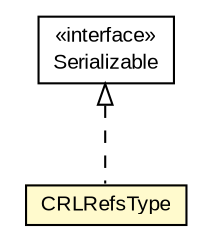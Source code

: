 #!/usr/local/bin/dot
#
# Class diagram 
# Generated by UMLGraph version R5_6-24-gf6e263 (http://www.umlgraph.org/)
#

digraph G {
	edge [fontname="arial",fontsize=10,labelfontname="arial",labelfontsize=10];
	node [fontname="arial",fontsize=10,shape=plaintext];
	nodesep=0.25;
	ranksep=0.5;
	// eu.europa.esig.jaxb.xades.CRLRefsType
	c201813 [label=<<table title="eu.europa.esig.jaxb.xades.CRLRefsType" border="0" cellborder="1" cellspacing="0" cellpadding="2" port="p" bgcolor="lemonChiffon" href="./CRLRefsType.html">
		<tr><td><table border="0" cellspacing="0" cellpadding="1">
<tr><td align="center" balign="center"> CRLRefsType </td></tr>
		</table></td></tr>
		</table>>, URL="./CRLRefsType.html", fontname="arial", fontcolor="black", fontsize=10.0];
	//eu.europa.esig.jaxb.xades.CRLRefsType implements java.io.Serializable
	c202025:p -> c201813:p [dir=back,arrowtail=empty,style=dashed];
	// java.io.Serializable
	c202025 [label=<<table title="java.io.Serializable" border="0" cellborder="1" cellspacing="0" cellpadding="2" port="p" href="http://java.sun.com/j2se/1.4.2/docs/api/java/io/Serializable.html">
		<tr><td><table border="0" cellspacing="0" cellpadding="1">
<tr><td align="center" balign="center"> &#171;interface&#187; </td></tr>
<tr><td align="center" balign="center"> Serializable </td></tr>
		</table></td></tr>
		</table>>, URL="http://java.sun.com/j2se/1.4.2/docs/api/java/io/Serializable.html", fontname="arial", fontcolor="black", fontsize=10.0];
}

